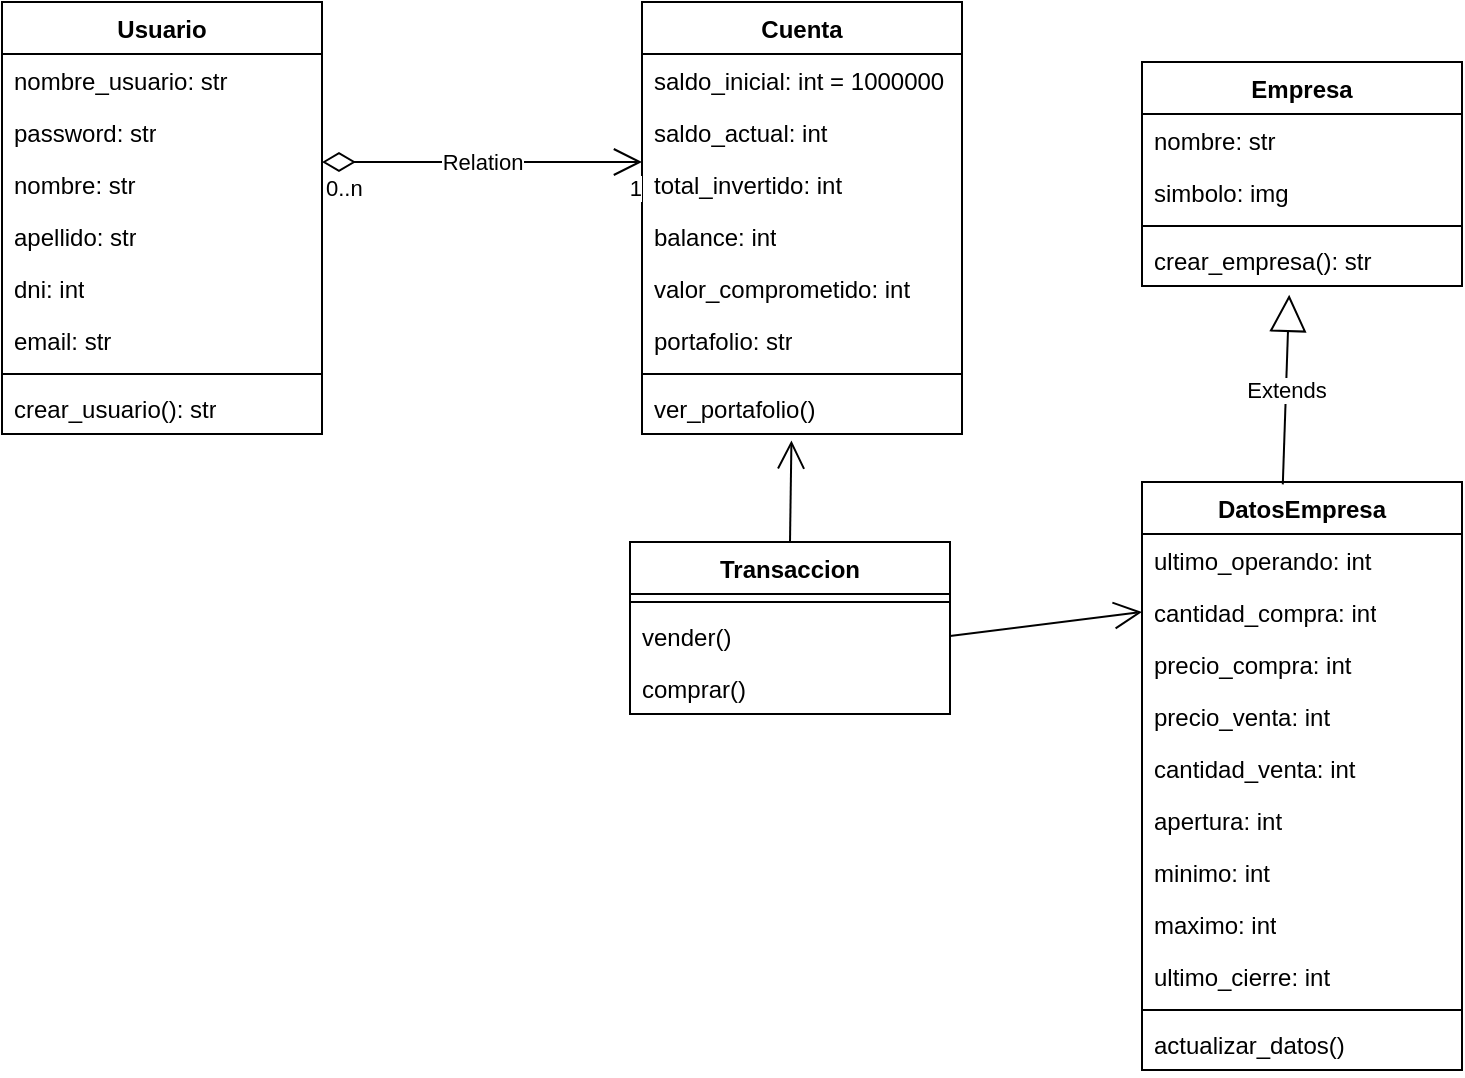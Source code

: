 <mxfile version="24.4.9" type="github">
  <diagram name="Página-1" id="w4vzpkg-VQuRRWwITc6f">
    <mxGraphModel dx="1002" dy="535" grid="1" gridSize="10" guides="1" tooltips="1" connect="1" arrows="1" fold="1" page="1" pageScale="1" pageWidth="827" pageHeight="1169" math="0" shadow="0">
      <root>
        <mxCell id="0" />
        <mxCell id="1" parent="0" />
        <mxCell id="cqMi0qsgDWvDMRp_0ypC-1" value="Usuario" style="swimlane;fontStyle=1;align=center;verticalAlign=top;childLayout=stackLayout;horizontal=1;startSize=26;horizontalStack=0;resizeParent=1;resizeParentMax=0;resizeLast=0;collapsible=1;marginBottom=0;whiteSpace=wrap;html=1;" parent="1" vertex="1">
          <mxGeometry x="20" y="10" width="160" height="216" as="geometry" />
        </mxCell>
        <mxCell id="cqMi0qsgDWvDMRp_0ypC-2" value="nombre_usuario: str" style="text;strokeColor=none;fillColor=none;align=left;verticalAlign=top;spacingLeft=4;spacingRight=4;overflow=hidden;rotatable=0;points=[[0,0.5],[1,0.5]];portConstraint=eastwest;whiteSpace=wrap;html=1;" parent="cqMi0qsgDWvDMRp_0ypC-1" vertex="1">
          <mxGeometry y="26" width="160" height="26" as="geometry" />
        </mxCell>
        <mxCell id="cqMi0qsgDWvDMRp_0ypC-5" value="password: str" style="text;strokeColor=none;fillColor=none;align=left;verticalAlign=top;spacingLeft=4;spacingRight=4;overflow=hidden;rotatable=0;points=[[0,0.5],[1,0.5]];portConstraint=eastwest;whiteSpace=wrap;html=1;" parent="cqMi0qsgDWvDMRp_0ypC-1" vertex="1">
          <mxGeometry y="52" width="160" height="26" as="geometry" />
        </mxCell>
        <mxCell id="cqMi0qsgDWvDMRp_0ypC-6" value="nombre: str" style="text;strokeColor=none;fillColor=none;align=left;verticalAlign=top;spacingLeft=4;spacingRight=4;overflow=hidden;rotatable=0;points=[[0,0.5],[1,0.5]];portConstraint=eastwest;whiteSpace=wrap;html=1;" parent="cqMi0qsgDWvDMRp_0ypC-1" vertex="1">
          <mxGeometry y="78" width="160" height="26" as="geometry" />
        </mxCell>
        <mxCell id="cqMi0qsgDWvDMRp_0ypC-7" value="apellido: str" style="text;strokeColor=none;fillColor=none;align=left;verticalAlign=top;spacingLeft=4;spacingRight=4;overflow=hidden;rotatable=0;points=[[0,0.5],[1,0.5]];portConstraint=eastwest;whiteSpace=wrap;html=1;" parent="cqMi0qsgDWvDMRp_0ypC-1" vertex="1">
          <mxGeometry y="104" width="160" height="26" as="geometry" />
        </mxCell>
        <mxCell id="cqMi0qsgDWvDMRp_0ypC-8" value="dni: int" style="text;strokeColor=none;fillColor=none;align=left;verticalAlign=top;spacingLeft=4;spacingRight=4;overflow=hidden;rotatable=0;points=[[0,0.5],[1,0.5]];portConstraint=eastwest;whiteSpace=wrap;html=1;" parent="cqMi0qsgDWvDMRp_0ypC-1" vertex="1">
          <mxGeometry y="130" width="160" height="26" as="geometry" />
        </mxCell>
        <mxCell id="cqMi0qsgDWvDMRp_0ypC-9" value="email: str" style="text;strokeColor=none;fillColor=none;align=left;verticalAlign=top;spacingLeft=4;spacingRight=4;overflow=hidden;rotatable=0;points=[[0,0.5],[1,0.5]];portConstraint=eastwest;whiteSpace=wrap;html=1;" parent="cqMi0qsgDWvDMRp_0ypC-1" vertex="1">
          <mxGeometry y="156" width="160" height="26" as="geometry" />
        </mxCell>
        <mxCell id="cqMi0qsgDWvDMRp_0ypC-3" value="" style="line;strokeWidth=1;fillColor=none;align=left;verticalAlign=middle;spacingTop=-1;spacingLeft=3;spacingRight=3;rotatable=0;labelPosition=right;points=[];portConstraint=eastwest;strokeColor=inherit;" parent="cqMi0qsgDWvDMRp_0ypC-1" vertex="1">
          <mxGeometry y="182" width="160" height="8" as="geometry" />
        </mxCell>
        <mxCell id="cqMi0qsgDWvDMRp_0ypC-4" value="crear_usuario(): str" style="text;strokeColor=none;fillColor=none;align=left;verticalAlign=top;spacingLeft=4;spacingRight=4;overflow=hidden;rotatable=0;points=[[0,0.5],[1,0.5]];portConstraint=eastwest;whiteSpace=wrap;html=1;" parent="cqMi0qsgDWvDMRp_0ypC-1" vertex="1">
          <mxGeometry y="190" width="160" height="26" as="geometry" />
        </mxCell>
        <mxCell id="cqMi0qsgDWvDMRp_0ypC-12" value="Cuenta" style="swimlane;fontStyle=1;align=center;verticalAlign=top;childLayout=stackLayout;horizontal=1;startSize=26;horizontalStack=0;resizeParent=1;resizeParentMax=0;resizeLast=0;collapsible=1;marginBottom=0;whiteSpace=wrap;html=1;" parent="1" vertex="1">
          <mxGeometry x="340" y="10" width="160" height="216" as="geometry" />
        </mxCell>
        <mxCell id="cqMi0qsgDWvDMRp_0ypC-13" value="saldo_inicial: int = 1000000" style="text;strokeColor=none;fillColor=none;align=left;verticalAlign=top;spacingLeft=4;spacingRight=4;overflow=hidden;rotatable=0;points=[[0,0.5],[1,0.5]];portConstraint=eastwest;whiteSpace=wrap;html=1;" parent="cqMi0qsgDWvDMRp_0ypC-12" vertex="1">
          <mxGeometry y="26" width="160" height="26" as="geometry" />
        </mxCell>
        <mxCell id="cqMi0qsgDWvDMRp_0ypC-19" value="saldo_actual: int" style="text;strokeColor=none;fillColor=none;align=left;verticalAlign=top;spacingLeft=4;spacingRight=4;overflow=hidden;rotatable=0;points=[[0,0.5],[1,0.5]];portConstraint=eastwest;whiteSpace=wrap;html=1;" parent="cqMi0qsgDWvDMRp_0ypC-12" vertex="1">
          <mxGeometry y="52" width="160" height="26" as="geometry" />
        </mxCell>
        <mxCell id="cqMi0qsgDWvDMRp_0ypC-20" value="total_invertido: int" style="text;strokeColor=none;fillColor=none;align=left;verticalAlign=top;spacingLeft=4;spacingRight=4;overflow=hidden;rotatable=0;points=[[0,0.5],[1,0.5]];portConstraint=eastwest;whiteSpace=wrap;html=1;" parent="cqMi0qsgDWvDMRp_0ypC-12" vertex="1">
          <mxGeometry y="78" width="160" height="26" as="geometry" />
        </mxCell>
        <mxCell id="cqMi0qsgDWvDMRp_0ypC-21" value="balance: int" style="text;strokeColor=none;fillColor=none;align=left;verticalAlign=top;spacingLeft=4;spacingRight=4;overflow=hidden;rotatable=0;points=[[0,0.5],[1,0.5]];portConstraint=eastwest;whiteSpace=wrap;html=1;" parent="cqMi0qsgDWvDMRp_0ypC-12" vertex="1">
          <mxGeometry y="104" width="160" height="26" as="geometry" />
        </mxCell>
        <mxCell id="cqMi0qsgDWvDMRp_0ypC-22" value="valor_comprometido: int" style="text;strokeColor=none;fillColor=none;align=left;verticalAlign=top;spacingLeft=4;spacingRight=4;overflow=hidden;rotatable=0;points=[[0,0.5],[1,0.5]];portConstraint=eastwest;whiteSpace=wrap;html=1;" parent="cqMi0qsgDWvDMRp_0ypC-12" vertex="1">
          <mxGeometry y="130" width="160" height="26" as="geometry" />
        </mxCell>
        <mxCell id="cqMi0qsgDWvDMRp_0ypC-23" value="portafolio: str" style="text;strokeColor=none;fillColor=none;align=left;verticalAlign=top;spacingLeft=4;spacingRight=4;overflow=hidden;rotatable=0;points=[[0,0.5],[1,0.5]];portConstraint=eastwest;whiteSpace=wrap;html=1;" parent="cqMi0qsgDWvDMRp_0ypC-12" vertex="1">
          <mxGeometry y="156" width="160" height="26" as="geometry" />
        </mxCell>
        <mxCell id="cqMi0qsgDWvDMRp_0ypC-14" value="" style="line;strokeWidth=1;fillColor=none;align=left;verticalAlign=middle;spacingTop=-1;spacingLeft=3;spacingRight=3;rotatable=0;labelPosition=right;points=[];portConstraint=eastwest;strokeColor=inherit;" parent="cqMi0qsgDWvDMRp_0ypC-12" vertex="1">
          <mxGeometry y="182" width="160" height="8" as="geometry" />
        </mxCell>
        <mxCell id="cqMi0qsgDWvDMRp_0ypC-25" value="ver_portafolio()" style="text;strokeColor=none;fillColor=none;align=left;verticalAlign=top;spacingLeft=4;spacingRight=4;overflow=hidden;rotatable=0;points=[[0,0.5],[1,0.5]];portConstraint=eastwest;whiteSpace=wrap;html=1;" parent="cqMi0qsgDWvDMRp_0ypC-12" vertex="1">
          <mxGeometry y="190" width="160" height="26" as="geometry" />
        </mxCell>
        <mxCell id="cqMi0qsgDWvDMRp_0ypC-18" style="edgeStyle=orthogonalEdgeStyle;rounded=0;orthogonalLoop=1;jettySize=auto;html=1;exitX=1;exitY=0.5;exitDx=0;exitDy=0;" parent="cqMi0qsgDWvDMRp_0ypC-12" source="cqMi0qsgDWvDMRp_0ypC-13" target="cqMi0qsgDWvDMRp_0ypC-13" edge="1">
          <mxGeometry relative="1" as="geometry" />
        </mxCell>
        <mxCell id="cqMi0qsgDWvDMRp_0ypC-31" value="Relation" style="endArrow=open;html=1;endSize=12;startArrow=diamondThin;startSize=14;startFill=0;edgeStyle=orthogonalEdgeStyle;rounded=0;" parent="1" edge="1">
          <mxGeometry relative="1" as="geometry">
            <mxPoint x="180" y="90" as="sourcePoint" />
            <mxPoint x="340" y="90" as="targetPoint" />
          </mxGeometry>
        </mxCell>
        <mxCell id="cqMi0qsgDWvDMRp_0ypC-32" value="0..n" style="edgeLabel;resizable=0;html=1;align=left;verticalAlign=top;" parent="cqMi0qsgDWvDMRp_0ypC-31" connectable="0" vertex="1">
          <mxGeometry x="-1" relative="1" as="geometry" />
        </mxCell>
        <mxCell id="cqMi0qsgDWvDMRp_0ypC-33" value="1" style="edgeLabel;resizable=0;html=1;align=right;verticalAlign=top;" parent="cqMi0qsgDWvDMRp_0ypC-31" connectable="0" vertex="1">
          <mxGeometry x="1" relative="1" as="geometry" />
        </mxCell>
        <mxCell id="cqMi0qsgDWvDMRp_0ypC-34" value="Empresa" style="swimlane;fontStyle=1;align=center;verticalAlign=top;childLayout=stackLayout;horizontal=1;startSize=26;horizontalStack=0;resizeParent=1;resizeParentMax=0;resizeLast=0;collapsible=1;marginBottom=0;whiteSpace=wrap;html=1;" parent="1" vertex="1">
          <mxGeometry x="590" y="40" width="160" height="112" as="geometry" />
        </mxCell>
        <mxCell id="cqMi0qsgDWvDMRp_0ypC-35" value="nombre: str" style="text;strokeColor=none;fillColor=none;align=left;verticalAlign=top;spacingLeft=4;spacingRight=4;overflow=hidden;rotatable=0;points=[[0,0.5],[1,0.5]];portConstraint=eastwest;whiteSpace=wrap;html=1;" parent="cqMi0qsgDWvDMRp_0ypC-34" vertex="1">
          <mxGeometry y="26" width="160" height="26" as="geometry" />
        </mxCell>
        <mxCell id="cqMi0qsgDWvDMRp_0ypC-38" value="simbolo: img" style="text;strokeColor=none;fillColor=none;align=left;verticalAlign=top;spacingLeft=4;spacingRight=4;overflow=hidden;rotatable=0;points=[[0,0.5],[1,0.5]];portConstraint=eastwest;whiteSpace=wrap;html=1;" parent="cqMi0qsgDWvDMRp_0ypC-34" vertex="1">
          <mxGeometry y="52" width="160" height="26" as="geometry" />
        </mxCell>
        <mxCell id="cqMi0qsgDWvDMRp_0ypC-36" value="" style="line;strokeWidth=1;fillColor=none;align=left;verticalAlign=middle;spacingTop=-1;spacingLeft=3;spacingRight=3;rotatable=0;labelPosition=right;points=[];portConstraint=eastwest;strokeColor=inherit;" parent="cqMi0qsgDWvDMRp_0ypC-34" vertex="1">
          <mxGeometry y="78" width="160" height="8" as="geometry" />
        </mxCell>
        <mxCell id="cqMi0qsgDWvDMRp_0ypC-37" value="crear_empresa(): str" style="text;strokeColor=none;fillColor=none;align=left;verticalAlign=top;spacingLeft=4;spacingRight=4;overflow=hidden;rotatable=0;points=[[0,0.5],[1,0.5]];portConstraint=eastwest;whiteSpace=wrap;html=1;" parent="cqMi0qsgDWvDMRp_0ypC-34" vertex="1">
          <mxGeometry y="86" width="160" height="26" as="geometry" />
        </mxCell>
        <mxCell id="cqMi0qsgDWvDMRp_0ypC-39" value="DatosEmpresa" style="swimlane;fontStyle=1;align=center;verticalAlign=top;childLayout=stackLayout;horizontal=1;startSize=26;horizontalStack=0;resizeParent=1;resizeParentMax=0;resizeLast=0;collapsible=1;marginBottom=0;whiteSpace=wrap;html=1;" parent="1" vertex="1">
          <mxGeometry x="590" y="250" width="160" height="294" as="geometry" />
        </mxCell>
        <mxCell id="cqMi0qsgDWvDMRp_0ypC-40" value="ultimo_operando: int" style="text;strokeColor=none;fillColor=none;align=left;verticalAlign=top;spacingLeft=4;spacingRight=4;overflow=hidden;rotatable=0;points=[[0,0.5],[1,0.5]];portConstraint=eastwest;whiteSpace=wrap;html=1;" parent="cqMi0qsgDWvDMRp_0ypC-39" vertex="1">
          <mxGeometry y="26" width="160" height="26" as="geometry" />
        </mxCell>
        <mxCell id="cqMi0qsgDWvDMRp_0ypC-43" value="cantidad_compra: int" style="text;strokeColor=none;fillColor=none;align=left;verticalAlign=top;spacingLeft=4;spacingRight=4;overflow=hidden;rotatable=0;points=[[0,0.5],[1,0.5]];portConstraint=eastwest;whiteSpace=wrap;html=1;" parent="cqMi0qsgDWvDMRp_0ypC-39" vertex="1">
          <mxGeometry y="52" width="160" height="26" as="geometry" />
        </mxCell>
        <mxCell id="cqMi0qsgDWvDMRp_0ypC-44" value="precio_compra: int" style="text;strokeColor=none;fillColor=none;align=left;verticalAlign=top;spacingLeft=4;spacingRight=4;overflow=hidden;rotatable=0;points=[[0,0.5],[1,0.5]];portConstraint=eastwest;whiteSpace=wrap;html=1;" parent="cqMi0qsgDWvDMRp_0ypC-39" vertex="1">
          <mxGeometry y="78" width="160" height="26" as="geometry" />
        </mxCell>
        <mxCell id="cqMi0qsgDWvDMRp_0ypC-45" value="precio_venta: int" style="text;strokeColor=none;fillColor=none;align=left;verticalAlign=top;spacingLeft=4;spacingRight=4;overflow=hidden;rotatable=0;points=[[0,0.5],[1,0.5]];portConstraint=eastwest;whiteSpace=wrap;html=1;" parent="cqMi0qsgDWvDMRp_0ypC-39" vertex="1">
          <mxGeometry y="104" width="160" height="26" as="geometry" />
        </mxCell>
        <mxCell id="cqMi0qsgDWvDMRp_0ypC-46" value="cantidad_venta: int" style="text;strokeColor=none;fillColor=none;align=left;verticalAlign=top;spacingLeft=4;spacingRight=4;overflow=hidden;rotatable=0;points=[[0,0.5],[1,0.5]];portConstraint=eastwest;whiteSpace=wrap;html=1;" parent="cqMi0qsgDWvDMRp_0ypC-39" vertex="1">
          <mxGeometry y="130" width="160" height="26" as="geometry" />
        </mxCell>
        <mxCell id="cqMi0qsgDWvDMRp_0ypC-47" value="apertura: int" style="text;strokeColor=none;fillColor=none;align=left;verticalAlign=top;spacingLeft=4;spacingRight=4;overflow=hidden;rotatable=0;points=[[0,0.5],[1,0.5]];portConstraint=eastwest;whiteSpace=wrap;html=1;" parent="cqMi0qsgDWvDMRp_0ypC-39" vertex="1">
          <mxGeometry y="156" width="160" height="26" as="geometry" />
        </mxCell>
        <mxCell id="cqMi0qsgDWvDMRp_0ypC-49" value="minimo: int" style="text;strokeColor=none;fillColor=none;align=left;verticalAlign=top;spacingLeft=4;spacingRight=4;overflow=hidden;rotatable=0;points=[[0,0.5],[1,0.5]];portConstraint=eastwest;whiteSpace=wrap;html=1;" parent="cqMi0qsgDWvDMRp_0ypC-39" vertex="1">
          <mxGeometry y="182" width="160" height="26" as="geometry" />
        </mxCell>
        <mxCell id="cqMi0qsgDWvDMRp_0ypC-50" value="maximo: int" style="text;strokeColor=none;fillColor=none;align=left;verticalAlign=top;spacingLeft=4;spacingRight=4;overflow=hidden;rotatable=0;points=[[0,0.5],[1,0.5]];portConstraint=eastwest;whiteSpace=wrap;html=1;" parent="cqMi0qsgDWvDMRp_0ypC-39" vertex="1">
          <mxGeometry y="208" width="160" height="26" as="geometry" />
        </mxCell>
        <mxCell id="cqMi0qsgDWvDMRp_0ypC-48" value="ultimo_cierre: int" style="text;strokeColor=none;fillColor=none;align=left;verticalAlign=top;spacingLeft=4;spacingRight=4;overflow=hidden;rotatable=0;points=[[0,0.5],[1,0.5]];portConstraint=eastwest;whiteSpace=wrap;html=1;" parent="cqMi0qsgDWvDMRp_0ypC-39" vertex="1">
          <mxGeometry y="234" width="160" height="26" as="geometry" />
        </mxCell>
        <mxCell id="cqMi0qsgDWvDMRp_0ypC-41" value="" style="line;strokeWidth=1;fillColor=none;align=left;verticalAlign=middle;spacingTop=-1;spacingLeft=3;spacingRight=3;rotatable=0;labelPosition=right;points=[];portConstraint=eastwest;strokeColor=inherit;" parent="cqMi0qsgDWvDMRp_0ypC-39" vertex="1">
          <mxGeometry y="260" width="160" height="8" as="geometry" />
        </mxCell>
        <mxCell id="cqMi0qsgDWvDMRp_0ypC-42" value="actualizar_datos()" style="text;strokeColor=none;fillColor=none;align=left;verticalAlign=top;spacingLeft=4;spacingRight=4;overflow=hidden;rotatable=0;points=[[0,0.5],[1,0.5]];portConstraint=eastwest;whiteSpace=wrap;html=1;" parent="cqMi0qsgDWvDMRp_0ypC-39" vertex="1">
          <mxGeometry y="268" width="160" height="26" as="geometry" />
        </mxCell>
        <mxCell id="cqMi0qsgDWvDMRp_0ypC-55" value="Extends" style="endArrow=block;endSize=16;endFill=0;html=1;rounded=0;exitX=0.44;exitY=0.004;exitDx=0;exitDy=0;exitPerimeter=0;entryX=0.46;entryY=1.169;entryDx=0;entryDy=0;entryPerimeter=0;" parent="1" source="cqMi0qsgDWvDMRp_0ypC-39" target="cqMi0qsgDWvDMRp_0ypC-37" edge="1">
          <mxGeometry width="160" relative="1" as="geometry">
            <mxPoint x="590" y="180" as="sourcePoint" />
            <mxPoint x="750" y="180" as="targetPoint" />
          </mxGeometry>
        </mxCell>
        <mxCell id="WYnel8bahBiC5miJRlVA-1" value="Transaccion" style="swimlane;fontStyle=1;align=center;verticalAlign=top;childLayout=stackLayout;horizontal=1;startSize=26;horizontalStack=0;resizeParent=1;resizeParentMax=0;resizeLast=0;collapsible=1;marginBottom=0;whiteSpace=wrap;html=1;" vertex="1" parent="1">
          <mxGeometry x="334" y="280" width="160" height="86" as="geometry" />
        </mxCell>
        <mxCell id="WYnel8bahBiC5miJRlVA-3" value="" style="line;strokeWidth=1;fillColor=none;align=left;verticalAlign=middle;spacingTop=-1;spacingLeft=3;spacingRight=3;rotatable=0;labelPosition=right;points=[];portConstraint=eastwest;strokeColor=inherit;" vertex="1" parent="WYnel8bahBiC5miJRlVA-1">
          <mxGeometry y="26" width="160" height="8" as="geometry" />
        </mxCell>
        <mxCell id="WYnel8bahBiC5miJRlVA-6" value="vender()" style="text;strokeColor=none;fillColor=none;align=left;verticalAlign=top;spacingLeft=4;spacingRight=4;overflow=hidden;rotatable=0;points=[[0,0.5],[1,0.5]];portConstraint=eastwest;whiteSpace=wrap;html=1;" vertex="1" parent="WYnel8bahBiC5miJRlVA-1">
          <mxGeometry y="34" width="160" height="26" as="geometry" />
        </mxCell>
        <mxCell id="WYnel8bahBiC5miJRlVA-4" value="comprar()" style="text;strokeColor=none;fillColor=none;align=left;verticalAlign=top;spacingLeft=4;spacingRight=4;overflow=hidden;rotatable=0;points=[[0,0.5],[1,0.5]];portConstraint=eastwest;whiteSpace=wrap;html=1;" vertex="1" parent="WYnel8bahBiC5miJRlVA-1">
          <mxGeometry y="60" width="160" height="26" as="geometry" />
        </mxCell>
        <mxCell id="WYnel8bahBiC5miJRlVA-7" value="" style="endArrow=open;endFill=1;endSize=12;html=1;rounded=0;exitX=1;exitY=0.5;exitDx=0;exitDy=0;entryX=0;entryY=0.5;entryDx=0;entryDy=0;" edge="1" parent="1" source="WYnel8bahBiC5miJRlVA-6" target="cqMi0qsgDWvDMRp_0ypC-43">
          <mxGeometry width="160" relative="1" as="geometry">
            <mxPoint x="470" y="328" as="sourcePoint" />
            <mxPoint x="630" y="328" as="targetPoint" />
          </mxGeometry>
        </mxCell>
        <mxCell id="WYnel8bahBiC5miJRlVA-8" value="" style="endArrow=open;endFill=1;endSize=12;html=1;rounded=0;exitX=0.5;exitY=0;exitDx=0;exitDy=0;entryX=0.467;entryY=1.123;entryDx=0;entryDy=0;entryPerimeter=0;" edge="1" parent="1" source="WYnel8bahBiC5miJRlVA-1" target="cqMi0qsgDWvDMRp_0ypC-25">
          <mxGeometry width="160" relative="1" as="geometry">
            <mxPoint x="330" y="150" as="sourcePoint" />
            <mxPoint x="490" y="150" as="targetPoint" />
          </mxGeometry>
        </mxCell>
      </root>
    </mxGraphModel>
  </diagram>
</mxfile>

